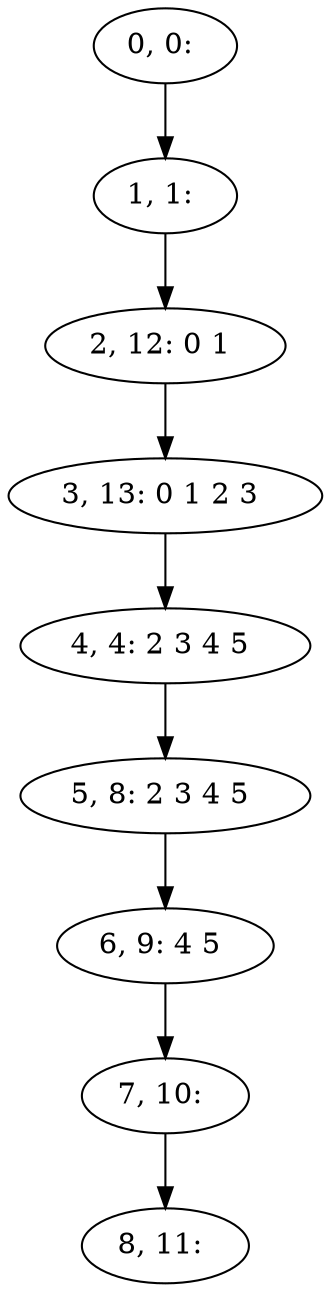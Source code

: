 digraph G {
0[label="0, 0: "];
1[label="1, 1: "];
2[label="2, 12: 0 1 "];
3[label="3, 13: 0 1 2 3 "];
4[label="4, 4: 2 3 4 5 "];
5[label="5, 8: 2 3 4 5 "];
6[label="6, 9: 4 5 "];
7[label="7, 10: "];
8[label="8, 11: "];
0->1 ;
1->2 ;
2->3 ;
3->4 ;
4->5 ;
5->6 ;
6->7 ;
7->8 ;
}
